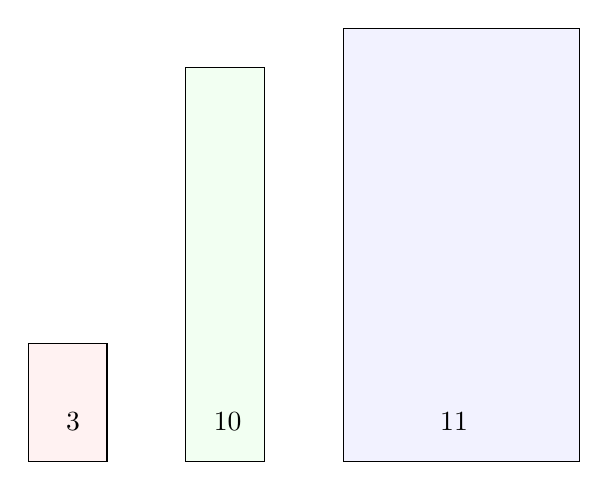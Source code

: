 \begin{tikzpicture}
    \filldraw[black, fill=red!5] (1,0) rectangle (2,1.5);
    \filldraw[black, fill=green!5] (3,0) rectangle (4,5);
    \filldraw[black, fill=blue!5] (5,0) rectangle (8,5.5);
    \node[text width=1] at (1.5,.5) {3};
    \node[text width=1] at (3.375,.5) {10};
    \node[text width=1] at (6.25,.5) {11};
\end{tikzpicture}